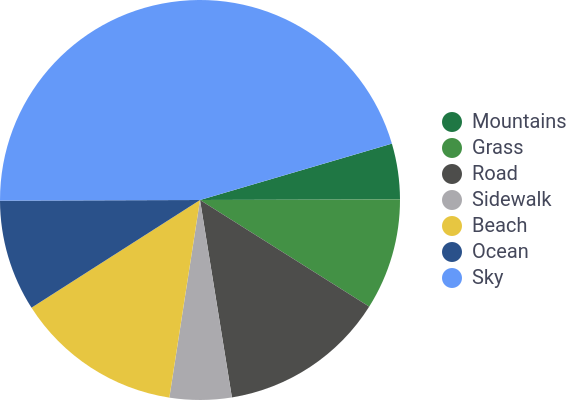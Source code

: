 {
  "$schema": "https://vega.github.io/schema/vega-lite/v5.json",
  "description": "",
  "name": "Road Pie Chart",
  "usermeta": {
    "source": "https://imgur.com/gallery/B35ouoH",
    "color": "https://coolors.co/e7c641-abaaae-4d4d4b-439145-1f7744-2a518a-6499f9",
    "tags": [
      "Pie Chart",
      "Interactive"
    ]
  },
  "height": 200,
  "width": 200,
  "padding": 0,
  "config": {
    "font": "Roboto",
    "style": {
      "guide-label": {
        "fill": "#44475a"
      },
      "guide-title": {
        "fill": "#44475a"
      }
    },
    "axis": {
      "domainColor": "#44475a",
      "tickColor": "#44475a"
    }
  },
  "data": {
    "values": [
      {
        "category": "Mountains",
        "value": 4.5,
        "order": 1
      },
      {
        "category": "Grass",
        "value": 9,
        "order": 2
      },
      {
        "category": "Road",
        "value": 13.5,
        "order": 3
      },
      {
        "category": "Sidewalk",
        "value": 5,
        "order": 4
      },
      {
        "category": "Beach",
        "value": 13.5,
        "order": 5
      },
      {
        "category": "Ocean",
        "value": 9,
        "order": 6
      },
      {
        "category": "Sky",
        "value": 45.5,
        "order": 7
      }
    ]
  },
  "mark": {
    "type": "arc",
    "outerRadius": 100
  },
  "selection": {
    "element": {
      "type": "multi",
      "fields": [
        "category"
      ],
      "bind": "legend"
    }
  },
  "encoding": {
    "theta": {
      "field": "value",
      "type": "quantitative",
      "scale": {
        "range": [
          1.285,
          7.568
        ]
      },
      "stack": true
    },
    "color": {
      "field": "category",
      "type": "nominal",
      "scale": {
        "domain": [
          "Mountains",
          "Grass",
          "Road",
          "Sidewalk",
          "Beach",
          "Ocean",
          "Sky"
        ],
        "range": [
          "#1F7744",
          "#439145",
          "#4D4D4B",
          "#ABAAAE",
          "#E7C641",
          "#2A518A",
          "#6499F9"
        ]
      },
      "legend": {
        "title": null,
        "direction": "vertical",
        "orient": "none",
        "legendX": 220,
        "legendY": 55,
        "fillColor": "transparent"
      }
    },
    "opacity": {
      "condition": {
        "selection": "element",
        "value": 1
      },
      "value": 0.2
    },
    "order": {
      "field": "order",
      "type": "quantitative"
    }
  },
  "view": {
    "stroke": null
  }
}